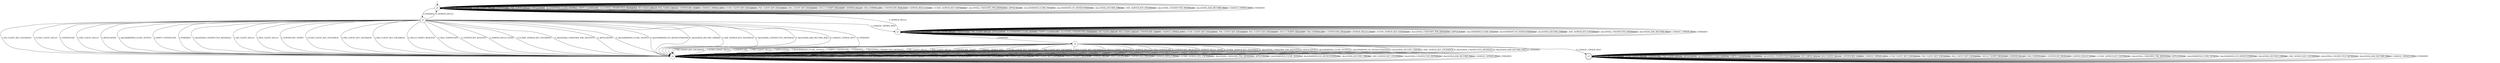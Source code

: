 digraph g {

	s0 [shape="circle" label="s0"];
	s1 [shape="circle" label="s1"];
	s2 [shape="circle" label="s2"];
	s3 [shape="circle" label="s3"];
	s4 [shape="circle" label="s4"];
	s5 [shape="doublecircle" label="s5"];
	s0 -> s0 [label="I_DH_CLIENT_KEY_EXCHANGE"];
	s0 -> s0 [label="I_ECDH_CLIENT_HELLO"];
	s0 -> s0 [label="I_CERTIFICATE"];
	s0 -> s0 [label="I_PSK_CLIENT_HELLO"];
	s0 -> s0 [label="I_APPLICATION"];
	s0 -> s0 [label="I_Alert(WARNING,CLOSE_NOTIFY)"];
	s0 -> s0 [label="I_EMPTY_CERTIFICATE"];
	s0 -> s1 [label="I_FINISHED"];
	s0 -> s0 [label="I_Alert(FATAL,UNEXPECTED_MESSAGE)"];
	s0 -> s0 [label="I_DH_CLIENT_HELLO"];
	s0 -> s0 [label="I_RSA_CLIENT_HELLO"];
	s0 -> s0 [label="I_CERTIFICATE_VERIFY"];
	s0 -> s0 [label="I_CHANGE_CIPHER_SPEC"];
	s0 -> s0 [label="I_ECDH_CLIENT_KEY_EXCHANGE"];
	s0 -> s0 [label="I_PSK_CLIENT_KEY_EXCHANGE"];
	s0 -> s0 [label="I_RSA_CLIENT_KEY_EXCHANGE"];
	s0 -> s0 [label="O_HELLO_VERIFY_REQUEST"];
	s0 -> s0 [label="O_SERVER_HELLO"];
	s0 -> s0 [label="O_RSA_CERTIFICATE"];
	s0 -> s0 [label="O_CERTIFICATE_REQUEST"];
	s0 -> s0 [label="O_SERVER_HELLO_DONE"];
	s0 -> s0 [label="O_ECDHE_SERVER_KEY_EXCHANGE"];
	s0 -> s0 [label="O_Alert(FATAL,UNKNOWN_PSK_IDENTITY)"];
	s0 -> s0 [label="O_APPLICATION"];
	s0 -> s0 [label="O_Alert(WARNING,CLOSE_NOTIFY)"];
	s0 -> s0 [label="O_Alert(WARNING,NO_RENEGOTIATION)"];
	s0 -> s0 [label="O_Alert(FATAL,DECODE_ERROR)"];
	s0 -> s0 [label="O_DHE_SERVER_KEY_EXCHANGE"];
	s0 -> s0 [label="O_Alert(FATAL,UNEXPECTED_MESSAGE)"];
	s0 -> s0 [label="O_Alert(FATAL,BAD_RECORD_MAC)"];
	s0 -> s0 [label="O_CHANGE_CIPHER_SPEC"];
	s0 -> s0 [label="O_FINISHED"];
	s1 -> s2 [label="I_DH_CLIENT_KEY_EXCHANGE"];
	s1 -> s2 [label="I_ECDH_CLIENT_HELLO"];
	s1 -> s2 [label="I_CERTIFICATE"];
	s1 -> s2 [label="I_PSK_CLIENT_HELLO"];
	s1 -> s2 [label="I_APPLICATION"];
	s1 -> s2 [label="I_Alert(WARNING,CLOSE_NOTIFY)"];
	s1 -> s2 [label="I_EMPTY_CERTIFICATE"];
	s1 -> s2 [label="I_FINISHED"];
	s1 -> s2 [label="I_Alert(FATAL,UNEXPECTED_MESSAGE)"];
	s1 -> s2 [label="I_DH_CLIENT_HELLO"];
	s1 -> s2 [label="I_RSA_CLIENT_HELLO"];
	s1 -> s2 [label="I_CERTIFICATE_VERIFY"];
	s1 -> s3 [label="I_CHANGE_CIPHER_SPEC"];
	s1 -> s2 [label="I_ECDH_CLIENT_KEY_EXCHANGE"];
	s1 -> s2 [label="I_PSK_CLIENT_KEY_EXCHANGE"];
	s1 -> s2 [label="I_RSA_CLIENT_KEY_EXCHANGE"];
	s1 -> s2 [label="O_HELLO_VERIFY_REQUEST"];
	s1 -> s0 [label="O_SERVER_HELLO"];
	s1 -> s2 [label="O_RSA_CERTIFICATE"];
	s1 -> s2 [label="O_CERTIFICATE_REQUEST"];
	s1 -> s2 [label="O_SERVER_HELLO_DONE"];
	s1 -> s2 [label="O_ECDHE_SERVER_KEY_EXCHANGE"];
	s1 -> s2 [label="O_Alert(FATAL,UNKNOWN_PSK_IDENTITY)"];
	s1 -> s2 [label="O_APPLICATION"];
	s1 -> s2 [label="O_Alert(WARNING,CLOSE_NOTIFY)"];
	s1 -> s2 [label="O_Alert(WARNING,NO_RENEGOTIATION)"];
	s1 -> s2 [label="O_Alert(FATAL,DECODE_ERROR)"];
	s1 -> s2 [label="O_DHE_SERVER_KEY_EXCHANGE"];
	s1 -> s2 [label="O_Alert(FATAL,UNEXPECTED_MESSAGE)"];
	s1 -> s2 [label="O_Alert(FATAL,BAD_RECORD_MAC)"];
	s1 -> s2 [label="O_CHANGE_CIPHER_SPEC"];
	s1 -> s2 [label="O_FINISHED"];
	s2 -> s2 [label="I_DH_CLIENT_KEY_EXCHANGE"];
	s2 -> s2 [label="I_ECDH_CLIENT_HELLO"];
	s2 -> s2 [label="I_CERTIFICATE"];
	s2 -> s2 [label="I_PSK_CLIENT_HELLO"];
	s2 -> s2 [label="I_APPLICATION"];
	s2 -> s2 [label="I_Alert(WARNING,CLOSE_NOTIFY)"];
	s2 -> s2 [label="I_EMPTY_CERTIFICATE"];
	s2 -> s2 [label="I_FINISHED"];
	s2 -> s2 [label="I_Alert(FATAL,UNEXPECTED_MESSAGE)"];
	s2 -> s2 [label="I_DH_CLIENT_HELLO"];
	s2 -> s2 [label="I_RSA_CLIENT_HELLO"];
	s2 -> s2 [label="I_CERTIFICATE_VERIFY"];
	s2 -> s2 [label="I_CHANGE_CIPHER_SPEC"];
	s2 -> s2 [label="I_ECDH_CLIENT_KEY_EXCHANGE"];
	s2 -> s2 [label="I_PSK_CLIENT_KEY_EXCHANGE"];
	s2 -> s2 [label="I_RSA_CLIENT_KEY_EXCHANGE"];
	s2 -> s2 [label="O_HELLO_VERIFY_REQUEST"];
	s2 -> s2 [label="O_SERVER_HELLO"];
	s2 -> s2 [label="O_RSA_CERTIFICATE"];
	s2 -> s2 [label="O_CERTIFICATE_REQUEST"];
	s2 -> s2 [label="O_SERVER_HELLO_DONE"];
	s2 -> s2 [label="O_ECDHE_SERVER_KEY_EXCHANGE"];
	s2 -> s2 [label="O_Alert(FATAL,UNKNOWN_PSK_IDENTITY)"];
	s2 -> s2 [label="O_APPLICATION"];
	s2 -> s2 [label="O_Alert(WARNING,CLOSE_NOTIFY)"];
	s2 -> s2 [label="O_Alert(WARNING,NO_RENEGOTIATION)"];
	s2 -> s2 [label="O_Alert(FATAL,DECODE_ERROR)"];
	s2 -> s2 [label="O_DHE_SERVER_KEY_EXCHANGE"];
	s2 -> s2 [label="O_Alert(FATAL,UNEXPECTED_MESSAGE)"];
	s2 -> s2 [label="O_Alert(FATAL,BAD_RECORD_MAC)"];
	s2 -> s2 [label="O_CHANGE_CIPHER_SPEC"];
	s2 -> s2 [label="O_FINISHED"];
	s3 -> s3 [label="I_DH_CLIENT_KEY_EXCHANGE"];
	s3 -> s3 [label="I_ECDH_CLIENT_HELLO"];
	s3 -> s3 [label="I_CERTIFICATE"];
	s3 -> s3 [label="I_PSK_CLIENT_HELLO"];
	s3 -> s3 [label="I_APPLICATION"];
	s3 -> s3 [label="I_Alert(WARNING,CLOSE_NOTIFY)"];
	s3 -> s3 [label="I_EMPTY_CERTIFICATE"];
	s3 -> s4 [label="I_FINISHED"];
	s3 -> s3 [label="I_Alert(FATAL,UNEXPECTED_MESSAGE)"];
	s3 -> s3 [label="I_DH_CLIENT_HELLO"];
	s3 -> s3 [label="I_RSA_CLIENT_HELLO"];
	s3 -> s3 [label="I_CERTIFICATE_VERIFY"];
	s3 -> s3 [label="I_CHANGE_CIPHER_SPEC"];
	s3 -> s3 [label="I_ECDH_CLIENT_KEY_EXCHANGE"];
	s3 -> s3 [label="I_PSK_CLIENT_KEY_EXCHANGE"];
	s3 -> s3 [label="I_RSA_CLIENT_KEY_EXCHANGE"];
	s3 -> s3 [label="O_HELLO_VERIFY_REQUEST"];
	s3 -> s0 [label="O_SERVER_HELLO"];
	s3 -> s3 [label="O_RSA_CERTIFICATE"];
	s3 -> s3 [label="O_CERTIFICATE_REQUEST"];
	s3 -> s3 [label="O_SERVER_HELLO_DONE"];
	s3 -> s3 [label="O_ECDHE_SERVER_KEY_EXCHANGE"];
	s3 -> s3 [label="O_Alert(FATAL,UNKNOWN_PSK_IDENTITY)"];
	s3 -> s3 [label="O_APPLICATION"];
	s3 -> s3 [label="O_Alert(WARNING,CLOSE_NOTIFY)"];
	s3 -> s3 [label="O_Alert(WARNING,NO_RENEGOTIATION)"];
	s3 -> s3 [label="O_Alert(FATAL,DECODE_ERROR)"];
	s3 -> s3 [label="O_DHE_SERVER_KEY_EXCHANGE"];
	s3 -> s3 [label="O_Alert(FATAL,UNEXPECTED_MESSAGE)"];
	s3 -> s3 [label="O_Alert(FATAL,BAD_RECORD_MAC)"];
	s3 -> s3 [label="O_CHANGE_CIPHER_SPEC"];
	s3 -> s3 [label="O_FINISHED"];
	s4 -> s2 [label="I_DH_CLIENT_KEY_EXCHANGE"];
	s4 -> s2 [label="I_ECDH_CLIENT_HELLO"];
	s4 -> s2 [label="I_CERTIFICATE"];
	s4 -> s2 [label="I_PSK_CLIENT_HELLO"];
	s4 -> s2 [label="I_APPLICATION"];
	s4 -> s2 [label="I_Alert(WARNING,CLOSE_NOTIFY)"];
	s4 -> s2 [label="I_EMPTY_CERTIFICATE"];
	s4 -> s2 [label="I_FINISHED"];
	s4 -> s2 [label="I_Alert(FATAL,UNEXPECTED_MESSAGE)"];
	s4 -> s2 [label="I_DH_CLIENT_HELLO"];
	s4 -> s2 [label="I_RSA_CLIENT_HELLO"];
	s4 -> s2 [label="I_CERTIFICATE_VERIFY"];
	s4 -> s2 [label="I_CHANGE_CIPHER_SPEC"];
	s4 -> s2 [label="I_ECDH_CLIENT_KEY_EXCHANGE"];
	s4 -> s2 [label="I_PSK_CLIENT_KEY_EXCHANGE"];
	s4 -> s2 [label="I_RSA_CLIENT_KEY_EXCHANGE"];
	s4 -> s2 [label="O_HELLO_VERIFY_REQUEST"];
	s4 -> s2 [label="O_SERVER_HELLO"];
	s4 -> s2 [label="O_RSA_CERTIFICATE"];
	s4 -> s2 [label="O_CERTIFICATE_REQUEST"];
	s4 -> s2 [label="O_SERVER_HELLO_DONE"];
	s4 -> s2 [label="O_ECDHE_SERVER_KEY_EXCHANGE"];
	s4 -> s2 [label="O_Alert(FATAL,UNKNOWN_PSK_IDENTITY)"];
	s4 -> s2 [label="O_APPLICATION"];
	s4 -> s2 [label="O_Alert(WARNING,CLOSE_NOTIFY)"];
	s4 -> s2 [label="O_Alert(WARNING,NO_RENEGOTIATION)"];
	s4 -> s2 [label="O_Alert(FATAL,DECODE_ERROR)"];
	s4 -> s2 [label="O_DHE_SERVER_KEY_EXCHANGE"];
	s4 -> s2 [label="O_Alert(FATAL,UNEXPECTED_MESSAGE)"];
	s4 -> s2 [label="O_Alert(FATAL,BAD_RECORD_MAC)"];
	s4 -> s5 [label="O_CHANGE_CIPHER_SPEC"];
	s4 -> s2 [label="O_FINISHED"];
	s5 -> s5 [label="I_DH_CLIENT_KEY_EXCHANGE"];
	s5 -> s5 [label="I_ECDH_CLIENT_HELLO"];
	s5 -> s5 [label="I_CERTIFICATE"];
	s5 -> s5 [label="I_PSK_CLIENT_HELLO"];
	s5 -> s5 [label="I_APPLICATION"];
	s5 -> s5 [label="I_Alert(WARNING,CLOSE_NOTIFY)"];
	s5 -> s5 [label="I_EMPTY_CERTIFICATE"];
	s5 -> s5 [label="I_FINISHED"];
	s5 -> s5 [label="I_Alert(FATAL,UNEXPECTED_MESSAGE)"];
	s5 -> s5 [label="I_DH_CLIENT_HELLO"];
	s5 -> s5 [label="I_RSA_CLIENT_HELLO"];
	s5 -> s5 [label="I_CERTIFICATE_VERIFY"];
	s5 -> s5 [label="I_CHANGE_CIPHER_SPEC"];
	s5 -> s5 [label="I_ECDH_CLIENT_KEY_EXCHANGE"];
	s5 -> s5 [label="I_PSK_CLIENT_KEY_EXCHANGE"];
	s5 -> s5 [label="I_RSA_CLIENT_KEY_EXCHANGE"];
	s5 -> s5 [label="O_HELLO_VERIFY_REQUEST"];
	s5 -> s5 [label="O_SERVER_HELLO"];
	s5 -> s5 [label="O_RSA_CERTIFICATE"];
	s5 -> s5 [label="O_CERTIFICATE_REQUEST"];
	s5 -> s5 [label="O_SERVER_HELLO_DONE"];
	s5 -> s5 [label="O_ECDHE_SERVER_KEY_EXCHANGE"];
	s5 -> s5 [label="O_Alert(FATAL,UNKNOWN_PSK_IDENTITY)"];
	s5 -> s5 [label="O_APPLICATION"];
	s5 -> s5 [label="O_Alert(WARNING,CLOSE_NOTIFY)"];
	s5 -> s5 [label="O_Alert(WARNING,NO_RENEGOTIATION)"];
	s5 -> s5 [label="O_Alert(FATAL,DECODE_ERROR)"];
	s5 -> s5 [label="O_DHE_SERVER_KEY_EXCHANGE"];
	s5 -> s5 [label="O_Alert(FATAL,UNEXPECTED_MESSAGE)"];
	s5 -> s5 [label="O_Alert(FATAL,BAD_RECORD_MAC)"];
	s5 -> s5 [label="O_CHANGE_CIPHER_SPEC"];
	s5 -> s5 [label="O_FINISHED"];

__start0 [label="" shape="none" width="0" height="0"];
__start0 -> s0;

}
